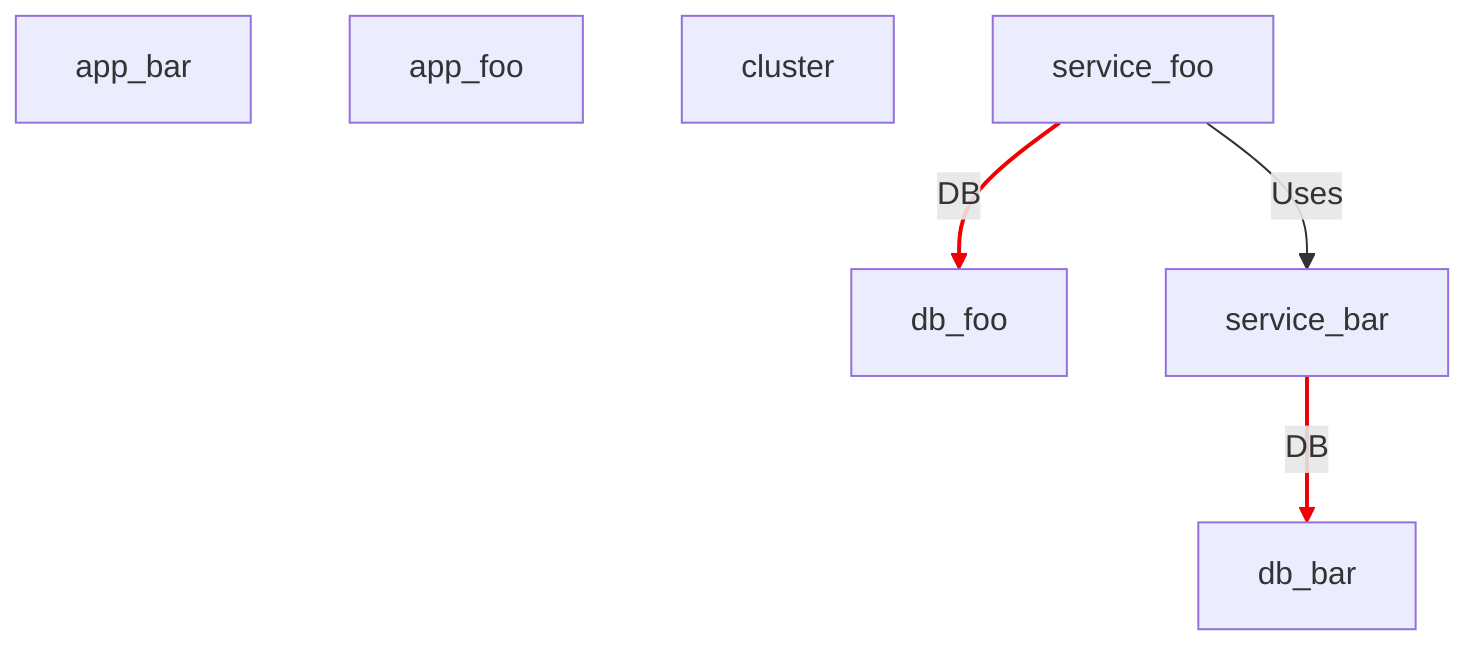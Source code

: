 flowchart TD
    %% Nodes
    app_bar
    app_foo
    cluster
    db_bar
    db_foo
    service_bar
    service_foo

    %% Links
    service_bar -->|DB| db_bar
    service_foo -->|DB| db_foo
    service_foo -->|Uses| service_bar

    %% Link Styles
    linkStyle 0,1 stroke:#f00000,stroke-width:2px